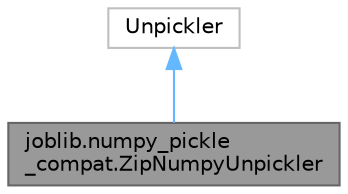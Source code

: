 digraph "joblib.numpy_pickle_compat.ZipNumpyUnpickler"
{
 // LATEX_PDF_SIZE
  bgcolor="transparent";
  edge [fontname=Helvetica,fontsize=10,labelfontname=Helvetica,labelfontsize=10];
  node [fontname=Helvetica,fontsize=10,shape=box,height=0.2,width=0.4];
  Node1 [id="Node000001",label="joblib.numpy_pickle\l_compat.ZipNumpyUnpickler",height=0.2,width=0.4,color="gray40", fillcolor="grey60", style="filled", fontcolor="black",tooltip=" "];
  Node2 -> Node1 [id="edge1_Node000001_Node000002",dir="back",color="steelblue1",style="solid",tooltip=" "];
  Node2 [id="Node000002",label="Unpickler",height=0.2,width=0.4,color="grey75", fillcolor="white", style="filled",URL="$dc/dbb/classUnpickler.html",tooltip=" "];
}
